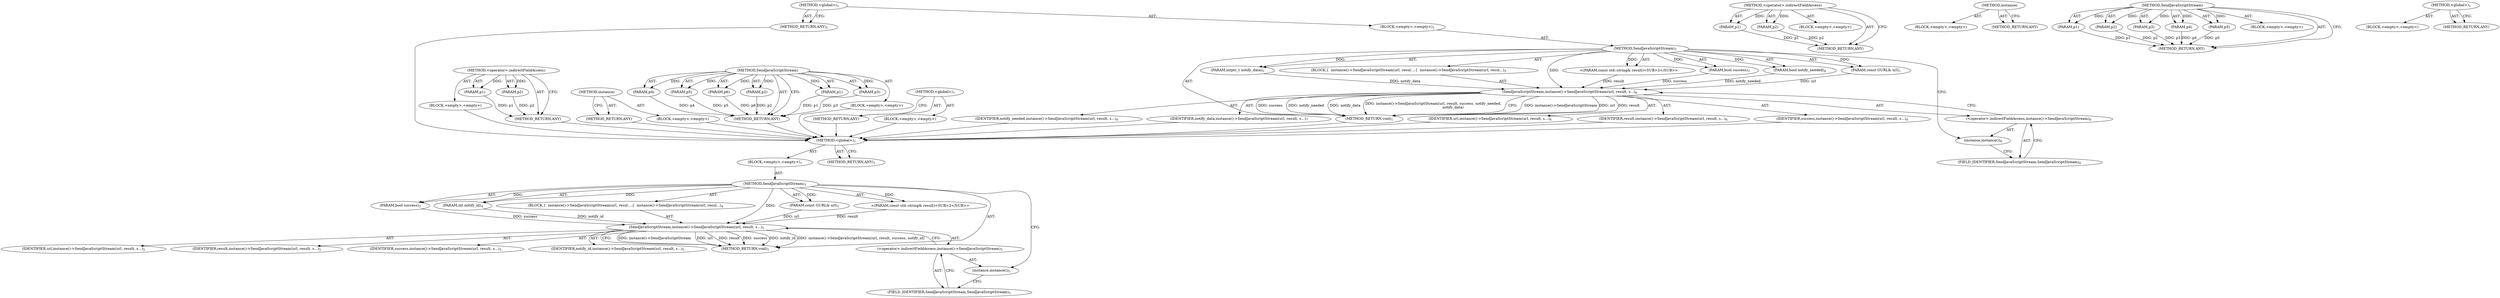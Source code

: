 digraph "&lt;global&gt;" {
vulnerable_6 [label=<(METHOD,&lt;global&gt;)<SUB>1</SUB>>];
vulnerable_7 [label=<(BLOCK,&lt;empty&gt;,&lt;empty&gt;)<SUB>1</SUB>>];
vulnerable_8 [label=<(METHOD,SendJavaScriptStream)<SUB>1</SUB>>];
vulnerable_9 [label=<(PARAM,const GURL&amp; url)<SUB>1</SUB>>];
vulnerable_10 [label="<(PARAM,const std::string&amp; result)<SUB>2</SUB>>"];
vulnerable_11 [label=<(PARAM,bool success)<SUB>3</SUB>>];
vulnerable_12 [label=<(PARAM,bool notify_needed)<SUB>4</SUB>>];
vulnerable_13 [label=<(PARAM,intptr_t notify_data)<SUB>5</SUB>>];
vulnerable_14 [label=<(BLOCK,{
  instance()-&gt;SendJavaScriptStream(url, resul...,{
  instance()-&gt;SendJavaScriptStream(url, resul...)<SUB>5</SUB>>];
vulnerable_15 [label=<(SendJavaScriptStream,instance()-&gt;SendJavaScriptStream(url, result, s...)<SUB>6</SUB>>];
vulnerable_16 [label=<(&lt;operator&gt;.indirectFieldAccess,instance()-&gt;SendJavaScriptStream)<SUB>6</SUB>>];
vulnerable_17 [label=<(instance,instance())<SUB>6</SUB>>];
vulnerable_18 [label=<(FIELD_IDENTIFIER,SendJavaScriptStream,SendJavaScriptStream)<SUB>6</SUB>>];
vulnerable_19 [label=<(IDENTIFIER,url,instance()-&gt;SendJavaScriptStream(url, result, s...)<SUB>6</SUB>>];
vulnerable_20 [label=<(IDENTIFIER,result,instance()-&gt;SendJavaScriptStream(url, result, s...)<SUB>6</SUB>>];
vulnerable_21 [label=<(IDENTIFIER,success,instance()-&gt;SendJavaScriptStream(url, result, s...)<SUB>6</SUB>>];
vulnerable_22 [label=<(IDENTIFIER,notify_needed,instance()-&gt;SendJavaScriptStream(url, result, s...)<SUB>6</SUB>>];
vulnerable_23 [label=<(IDENTIFIER,notify_data,instance()-&gt;SendJavaScriptStream(url, result, s...)<SUB>7</SUB>>];
vulnerable_24 [label=<(METHOD_RETURN,void)<SUB>1</SUB>>];
vulnerable_26 [label=<(METHOD_RETURN,ANY)<SUB>1</SUB>>];
vulnerable_56 [label=<(METHOD,&lt;operator&gt;.indirectFieldAccess)>];
vulnerable_57 [label=<(PARAM,p1)>];
vulnerable_58 [label=<(PARAM,p2)>];
vulnerable_59 [label=<(BLOCK,&lt;empty&gt;,&lt;empty&gt;)>];
vulnerable_60 [label=<(METHOD_RETURN,ANY)>];
vulnerable_61 [label=<(METHOD,instance)>];
vulnerable_62 [label=<(BLOCK,&lt;empty&gt;,&lt;empty&gt;)>];
vulnerable_63 [label=<(METHOD_RETURN,ANY)>];
vulnerable_47 [label=<(METHOD,SendJavaScriptStream)>];
vulnerable_48 [label=<(PARAM,p1)>];
vulnerable_49 [label=<(PARAM,p2)>];
vulnerable_50 [label=<(PARAM,p3)>];
vulnerable_51 [label=<(PARAM,p4)>];
vulnerable_52 [label=<(PARAM,p5)>];
vulnerable_53 [label=<(PARAM,p6)>];
vulnerable_54 [label=<(BLOCK,&lt;empty&gt;,&lt;empty&gt;)>];
vulnerable_55 [label=<(METHOD_RETURN,ANY)>];
vulnerable_41 [label=<(METHOD,&lt;global&gt;)<SUB>1</SUB>>];
vulnerable_42 [label=<(BLOCK,&lt;empty&gt;,&lt;empty&gt;)>];
vulnerable_43 [label=<(METHOD_RETURN,ANY)>];
fixed_6 [label=<(METHOD,&lt;global&gt;)<SUB>1</SUB>>];
fixed_7 [label=<(BLOCK,&lt;empty&gt;,&lt;empty&gt;)<SUB>1</SUB>>];
fixed_8 [label=<(METHOD,SendJavaScriptStream)<SUB>1</SUB>>];
fixed_9 [label=<(PARAM,const GURL&amp; url)<SUB>1</SUB>>];
fixed_10 [label="<(PARAM,const std::string&amp; result)<SUB>2</SUB>>"];
fixed_11 [label=<(PARAM,bool success)<SUB>3</SUB>>];
fixed_12 [label=<(PARAM,int notify_id)<SUB>4</SUB>>];
fixed_13 [label=<(BLOCK,{
  instance()-&gt;SendJavaScriptStream(url, resul...,{
  instance()-&gt;SendJavaScriptStream(url, resul...)<SUB>4</SUB>>];
fixed_14 [label=<(SendJavaScriptStream,instance()-&gt;SendJavaScriptStream(url, result, s...)<SUB>5</SUB>>];
fixed_15 [label=<(&lt;operator&gt;.indirectFieldAccess,instance()-&gt;SendJavaScriptStream)<SUB>5</SUB>>];
fixed_16 [label=<(instance,instance())<SUB>5</SUB>>];
fixed_17 [label=<(FIELD_IDENTIFIER,SendJavaScriptStream,SendJavaScriptStream)<SUB>5</SUB>>];
fixed_18 [label=<(IDENTIFIER,url,instance()-&gt;SendJavaScriptStream(url, result, s...)<SUB>5</SUB>>];
fixed_19 [label=<(IDENTIFIER,result,instance()-&gt;SendJavaScriptStream(url, result, s...)<SUB>5</SUB>>];
fixed_20 [label=<(IDENTIFIER,success,instance()-&gt;SendJavaScriptStream(url, result, s...)<SUB>5</SUB>>];
fixed_21 [label=<(IDENTIFIER,notify_id,instance()-&gt;SendJavaScriptStream(url, result, s...)<SUB>5</SUB>>];
fixed_22 [label=<(METHOD_RETURN,void)<SUB>1</SUB>>];
fixed_24 [label=<(METHOD_RETURN,ANY)<SUB>1</SUB>>];
fixed_53 [label=<(METHOD,&lt;operator&gt;.indirectFieldAccess)>];
fixed_54 [label=<(PARAM,p1)>];
fixed_55 [label=<(PARAM,p2)>];
fixed_56 [label=<(BLOCK,&lt;empty&gt;,&lt;empty&gt;)>];
fixed_57 [label=<(METHOD_RETURN,ANY)>];
fixed_58 [label=<(METHOD,instance)>];
fixed_59 [label=<(BLOCK,&lt;empty&gt;,&lt;empty&gt;)>];
fixed_60 [label=<(METHOD_RETURN,ANY)>];
fixed_45 [label=<(METHOD,SendJavaScriptStream)>];
fixed_46 [label=<(PARAM,p1)>];
fixed_47 [label=<(PARAM,p2)>];
fixed_48 [label=<(PARAM,p3)>];
fixed_49 [label=<(PARAM,p4)>];
fixed_50 [label=<(PARAM,p5)>];
fixed_51 [label=<(BLOCK,&lt;empty&gt;,&lt;empty&gt;)>];
fixed_52 [label=<(METHOD_RETURN,ANY)>];
fixed_39 [label=<(METHOD,&lt;global&gt;)<SUB>1</SUB>>];
fixed_40 [label=<(BLOCK,&lt;empty&gt;,&lt;empty&gt;)>];
fixed_41 [label=<(METHOD_RETURN,ANY)>];
vulnerable_6 -> vulnerable_7  [key=0, label="AST: "];
vulnerable_6 -> vulnerable_26  [key=0, label="AST: "];
vulnerable_6 -> vulnerable_26  [key=1, label="CFG: "];
vulnerable_7 -> vulnerable_8  [key=0, label="AST: "];
vulnerable_8 -> vulnerable_9  [key=0, label="AST: "];
vulnerable_8 -> vulnerable_9  [key=1, label="DDG: "];
vulnerable_8 -> vulnerable_10  [key=0, label="AST: "];
vulnerable_8 -> vulnerable_10  [key=1, label="DDG: "];
vulnerable_8 -> vulnerable_11  [key=0, label="AST: "];
vulnerable_8 -> vulnerable_11  [key=1, label="DDG: "];
vulnerable_8 -> vulnerable_12  [key=0, label="AST: "];
vulnerable_8 -> vulnerable_12  [key=1, label="DDG: "];
vulnerable_8 -> vulnerable_13  [key=0, label="AST: "];
vulnerable_8 -> vulnerable_13  [key=1, label="DDG: "];
vulnerable_8 -> vulnerable_14  [key=0, label="AST: "];
vulnerable_8 -> vulnerable_24  [key=0, label="AST: "];
vulnerable_8 -> vulnerable_17  [key=0, label="CFG: "];
vulnerable_8 -> vulnerable_15  [key=0, label="DDG: "];
vulnerable_9 -> vulnerable_15  [key=0, label="DDG: url"];
vulnerable_10 -> vulnerable_15  [key=0, label="DDG: result"];
vulnerable_11 -> vulnerable_15  [key=0, label="DDG: success"];
vulnerable_12 -> vulnerable_15  [key=0, label="DDG: notify_needed"];
vulnerable_13 -> vulnerable_15  [key=0, label="DDG: notify_data"];
vulnerable_14 -> vulnerable_15  [key=0, label="AST: "];
vulnerable_15 -> vulnerable_16  [key=0, label="AST: "];
vulnerable_15 -> vulnerable_19  [key=0, label="AST: "];
vulnerable_15 -> vulnerable_20  [key=0, label="AST: "];
vulnerable_15 -> vulnerable_21  [key=0, label="AST: "];
vulnerable_15 -> vulnerable_22  [key=0, label="AST: "];
vulnerable_15 -> vulnerable_23  [key=0, label="AST: "];
vulnerable_15 -> vulnerable_24  [key=0, label="CFG: "];
vulnerable_15 -> vulnerable_24  [key=1, label="DDG: instance()-&gt;SendJavaScriptStream"];
vulnerable_15 -> vulnerable_24  [key=2, label="DDG: url"];
vulnerable_15 -> vulnerable_24  [key=3, label="DDG: result"];
vulnerable_15 -> vulnerable_24  [key=4, label="DDG: success"];
vulnerable_15 -> vulnerable_24  [key=5, label="DDG: notify_needed"];
vulnerable_15 -> vulnerable_24  [key=6, label="DDG: notify_data"];
vulnerable_15 -> vulnerable_24  [key=7, label="DDG: instance()-&gt;SendJavaScriptStream(url, result, success, notify_needed,
                                   notify_data)"];
vulnerable_16 -> vulnerable_17  [key=0, label="AST: "];
vulnerable_16 -> vulnerable_18  [key=0, label="AST: "];
vulnerable_16 -> vulnerable_15  [key=0, label="CFG: "];
vulnerable_17 -> vulnerable_18  [key=0, label="CFG: "];
vulnerable_18 -> vulnerable_16  [key=0, label="CFG: "];
vulnerable_19 -> fixed_6  [key=0];
vulnerable_20 -> fixed_6  [key=0];
vulnerable_21 -> fixed_6  [key=0];
vulnerable_22 -> fixed_6  [key=0];
vulnerable_23 -> fixed_6  [key=0];
vulnerable_24 -> fixed_6  [key=0];
vulnerable_26 -> fixed_6  [key=0];
vulnerable_56 -> vulnerable_57  [key=0, label="AST: "];
vulnerable_56 -> vulnerable_57  [key=1, label="DDG: "];
vulnerable_56 -> vulnerable_59  [key=0, label="AST: "];
vulnerable_56 -> vulnerable_58  [key=0, label="AST: "];
vulnerable_56 -> vulnerable_58  [key=1, label="DDG: "];
vulnerable_56 -> vulnerable_60  [key=0, label="AST: "];
vulnerable_56 -> vulnerable_60  [key=1, label="CFG: "];
vulnerable_57 -> vulnerable_60  [key=0, label="DDG: p1"];
vulnerable_58 -> vulnerable_60  [key=0, label="DDG: p2"];
vulnerable_59 -> fixed_6  [key=0];
vulnerable_60 -> fixed_6  [key=0];
vulnerable_61 -> vulnerable_62  [key=0, label="AST: "];
vulnerable_61 -> vulnerable_63  [key=0, label="AST: "];
vulnerable_61 -> vulnerable_63  [key=1, label="CFG: "];
vulnerable_62 -> fixed_6  [key=0];
vulnerable_63 -> fixed_6  [key=0];
vulnerable_47 -> vulnerable_48  [key=0, label="AST: "];
vulnerable_47 -> vulnerable_48  [key=1, label="DDG: "];
vulnerable_47 -> vulnerable_54  [key=0, label="AST: "];
vulnerable_47 -> vulnerable_49  [key=0, label="AST: "];
vulnerable_47 -> vulnerable_49  [key=1, label="DDG: "];
vulnerable_47 -> vulnerable_55  [key=0, label="AST: "];
vulnerable_47 -> vulnerable_55  [key=1, label="CFG: "];
vulnerable_47 -> vulnerable_50  [key=0, label="AST: "];
vulnerable_47 -> vulnerable_50  [key=1, label="DDG: "];
vulnerable_47 -> vulnerable_51  [key=0, label="AST: "];
vulnerable_47 -> vulnerable_51  [key=1, label="DDG: "];
vulnerable_47 -> vulnerable_52  [key=0, label="AST: "];
vulnerable_47 -> vulnerable_52  [key=1, label="DDG: "];
vulnerable_47 -> vulnerable_53  [key=0, label="AST: "];
vulnerable_47 -> vulnerable_53  [key=1, label="DDG: "];
vulnerable_48 -> vulnerable_55  [key=0, label="DDG: p1"];
vulnerable_49 -> vulnerable_55  [key=0, label="DDG: p2"];
vulnerable_50 -> vulnerable_55  [key=0, label="DDG: p3"];
vulnerable_51 -> vulnerable_55  [key=0, label="DDG: p4"];
vulnerable_52 -> vulnerable_55  [key=0, label="DDG: p5"];
vulnerable_53 -> vulnerable_55  [key=0, label="DDG: p6"];
vulnerable_54 -> fixed_6  [key=0];
vulnerable_55 -> fixed_6  [key=0];
vulnerable_41 -> vulnerable_42  [key=0, label="AST: "];
vulnerable_41 -> vulnerable_43  [key=0, label="AST: "];
vulnerable_41 -> vulnerable_43  [key=1, label="CFG: "];
vulnerable_42 -> fixed_6  [key=0];
vulnerable_43 -> fixed_6  [key=0];
fixed_6 -> fixed_7  [key=0, label="AST: "];
fixed_6 -> fixed_24  [key=0, label="AST: "];
fixed_6 -> fixed_24  [key=1, label="CFG: "];
fixed_7 -> fixed_8  [key=0, label="AST: "];
fixed_8 -> fixed_9  [key=0, label="AST: "];
fixed_8 -> fixed_9  [key=1, label="DDG: "];
fixed_8 -> fixed_10  [key=0, label="AST: "];
fixed_8 -> fixed_10  [key=1, label="DDG: "];
fixed_8 -> fixed_11  [key=0, label="AST: "];
fixed_8 -> fixed_11  [key=1, label="DDG: "];
fixed_8 -> fixed_12  [key=0, label="AST: "];
fixed_8 -> fixed_12  [key=1, label="DDG: "];
fixed_8 -> fixed_13  [key=0, label="AST: "];
fixed_8 -> fixed_22  [key=0, label="AST: "];
fixed_8 -> fixed_16  [key=0, label="CFG: "];
fixed_8 -> fixed_14  [key=0, label="DDG: "];
fixed_9 -> fixed_14  [key=0, label="DDG: url"];
fixed_10 -> fixed_14  [key=0, label="DDG: result"];
fixed_11 -> fixed_14  [key=0, label="DDG: success"];
fixed_12 -> fixed_14  [key=0, label="DDG: notify_id"];
fixed_13 -> fixed_14  [key=0, label="AST: "];
fixed_14 -> fixed_15  [key=0, label="AST: "];
fixed_14 -> fixed_18  [key=0, label="AST: "];
fixed_14 -> fixed_19  [key=0, label="AST: "];
fixed_14 -> fixed_20  [key=0, label="AST: "];
fixed_14 -> fixed_21  [key=0, label="AST: "];
fixed_14 -> fixed_22  [key=0, label="CFG: "];
fixed_14 -> fixed_22  [key=1, label="DDG: instance()-&gt;SendJavaScriptStream"];
fixed_14 -> fixed_22  [key=2, label="DDG: url"];
fixed_14 -> fixed_22  [key=3, label="DDG: result"];
fixed_14 -> fixed_22  [key=4, label="DDG: success"];
fixed_14 -> fixed_22  [key=5, label="DDG: notify_id"];
fixed_14 -> fixed_22  [key=6, label="DDG: instance()-&gt;SendJavaScriptStream(url, result, success, notify_id)"];
fixed_15 -> fixed_16  [key=0, label="AST: "];
fixed_15 -> fixed_17  [key=0, label="AST: "];
fixed_15 -> fixed_14  [key=0, label="CFG: "];
fixed_16 -> fixed_17  [key=0, label="CFG: "];
fixed_17 -> fixed_15  [key=0, label="CFG: "];
fixed_53 -> fixed_54  [key=0, label="AST: "];
fixed_53 -> fixed_54  [key=1, label="DDG: "];
fixed_53 -> fixed_56  [key=0, label="AST: "];
fixed_53 -> fixed_55  [key=0, label="AST: "];
fixed_53 -> fixed_55  [key=1, label="DDG: "];
fixed_53 -> fixed_57  [key=0, label="AST: "];
fixed_53 -> fixed_57  [key=1, label="CFG: "];
fixed_54 -> fixed_57  [key=0, label="DDG: p1"];
fixed_55 -> fixed_57  [key=0, label="DDG: p2"];
fixed_58 -> fixed_59  [key=0, label="AST: "];
fixed_58 -> fixed_60  [key=0, label="AST: "];
fixed_58 -> fixed_60  [key=1, label="CFG: "];
fixed_45 -> fixed_46  [key=0, label="AST: "];
fixed_45 -> fixed_46  [key=1, label="DDG: "];
fixed_45 -> fixed_51  [key=0, label="AST: "];
fixed_45 -> fixed_47  [key=0, label="AST: "];
fixed_45 -> fixed_47  [key=1, label="DDG: "];
fixed_45 -> fixed_52  [key=0, label="AST: "];
fixed_45 -> fixed_52  [key=1, label="CFG: "];
fixed_45 -> fixed_48  [key=0, label="AST: "];
fixed_45 -> fixed_48  [key=1, label="DDG: "];
fixed_45 -> fixed_49  [key=0, label="AST: "];
fixed_45 -> fixed_49  [key=1, label="DDG: "];
fixed_45 -> fixed_50  [key=0, label="AST: "];
fixed_45 -> fixed_50  [key=1, label="DDG: "];
fixed_46 -> fixed_52  [key=0, label="DDG: p1"];
fixed_47 -> fixed_52  [key=0, label="DDG: p2"];
fixed_48 -> fixed_52  [key=0, label="DDG: p3"];
fixed_49 -> fixed_52  [key=0, label="DDG: p4"];
fixed_50 -> fixed_52  [key=0, label="DDG: p5"];
fixed_39 -> fixed_40  [key=0, label="AST: "];
fixed_39 -> fixed_41  [key=0, label="AST: "];
fixed_39 -> fixed_41  [key=1, label="CFG: "];
}
